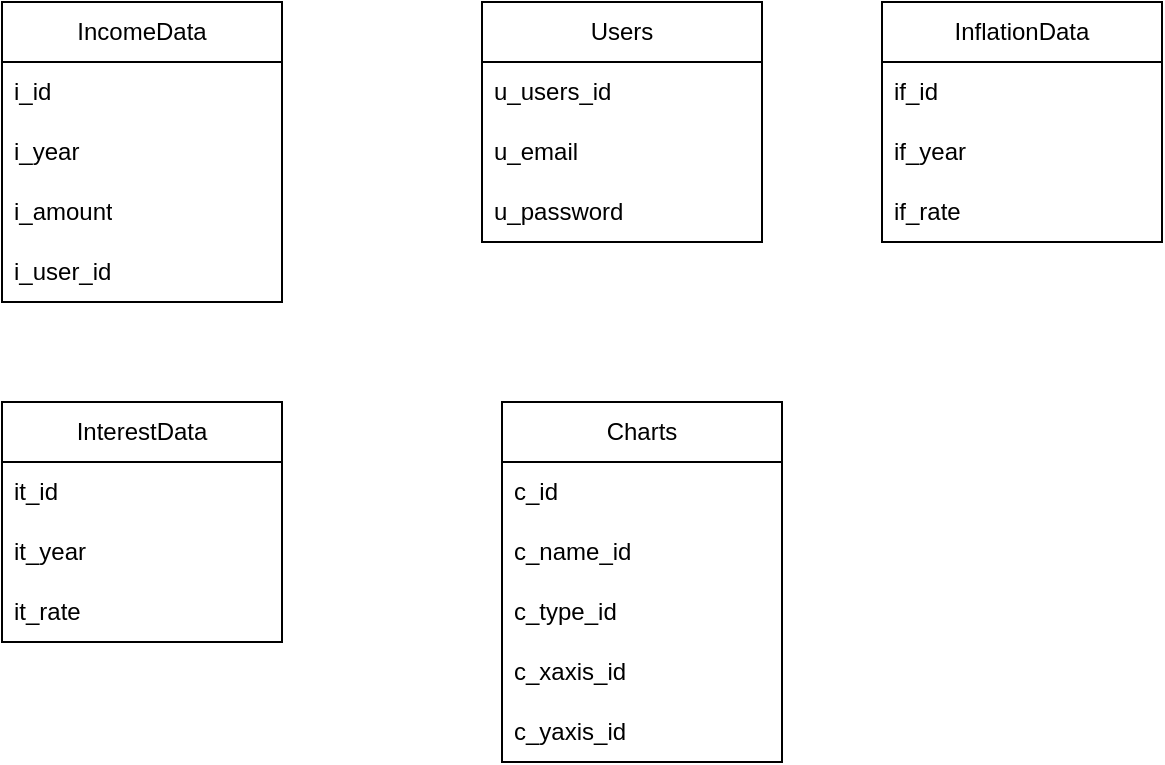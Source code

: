 <mxfile version="22.0.4" type="github">
  <diagram name="Page-1" id="m_QJYwEmpjciaFvyn87b">
    <mxGraphModel dx="1434" dy="790" grid="1" gridSize="10" guides="1" tooltips="1" connect="1" arrows="1" fold="1" page="1" pageScale="1" pageWidth="850" pageHeight="1100" math="0" shadow="0">
      <root>
        <mxCell id="0" />
        <mxCell id="1" parent="0" />
        <mxCell id="MnOWo67edYaQ9okEDMTv-19" value="IncomeData" style="swimlane;fontStyle=0;childLayout=stackLayout;horizontal=1;startSize=30;horizontalStack=0;resizeParent=1;resizeParentMax=0;resizeLast=0;collapsible=1;marginBottom=0;whiteSpace=wrap;html=1;" vertex="1" parent="1">
          <mxGeometry x="80" y="120" width="140" height="150" as="geometry" />
        </mxCell>
        <mxCell id="MnOWo67edYaQ9okEDMTv-23" value="i_id" style="text;strokeColor=none;fillColor=none;align=left;verticalAlign=middle;spacingLeft=4;spacingRight=4;overflow=hidden;points=[[0,0.5],[1,0.5]];portConstraint=eastwest;rotatable=0;whiteSpace=wrap;html=1;" vertex="1" parent="MnOWo67edYaQ9okEDMTv-19">
          <mxGeometry y="30" width="140" height="30" as="geometry" />
        </mxCell>
        <mxCell id="MnOWo67edYaQ9okEDMTv-20" value="i_year" style="text;strokeColor=none;fillColor=none;align=left;verticalAlign=middle;spacingLeft=4;spacingRight=4;overflow=hidden;points=[[0,0.5],[1,0.5]];portConstraint=eastwest;rotatable=0;whiteSpace=wrap;html=1;" vertex="1" parent="MnOWo67edYaQ9okEDMTv-19">
          <mxGeometry y="60" width="140" height="30" as="geometry" />
        </mxCell>
        <mxCell id="MnOWo67edYaQ9okEDMTv-21" value="i_amount" style="text;strokeColor=none;fillColor=none;align=left;verticalAlign=middle;spacingLeft=4;spacingRight=4;overflow=hidden;points=[[0,0.5],[1,0.5]];portConstraint=eastwest;rotatable=0;whiteSpace=wrap;html=1;" vertex="1" parent="MnOWo67edYaQ9okEDMTv-19">
          <mxGeometry y="90" width="140" height="30" as="geometry" />
        </mxCell>
        <mxCell id="MnOWo67edYaQ9okEDMTv-50" value="i_user_id" style="text;strokeColor=none;fillColor=none;align=left;verticalAlign=middle;spacingLeft=4;spacingRight=4;overflow=hidden;points=[[0,0.5],[1,0.5]];portConstraint=eastwest;rotatable=0;whiteSpace=wrap;html=1;" vertex="1" parent="MnOWo67edYaQ9okEDMTv-19">
          <mxGeometry y="120" width="140" height="30" as="geometry" />
        </mxCell>
        <mxCell id="MnOWo67edYaQ9okEDMTv-24" value="Users" style="swimlane;fontStyle=0;childLayout=stackLayout;horizontal=1;startSize=30;horizontalStack=0;resizeParent=1;resizeParentMax=0;resizeLast=0;collapsible=1;marginBottom=0;whiteSpace=wrap;html=1;" vertex="1" parent="1">
          <mxGeometry x="320" y="120" width="140" height="120" as="geometry" />
        </mxCell>
        <mxCell id="MnOWo67edYaQ9okEDMTv-25" value="u_users_id" style="text;strokeColor=none;fillColor=none;align=left;verticalAlign=middle;spacingLeft=4;spacingRight=4;overflow=hidden;points=[[0,0.5],[1,0.5]];portConstraint=eastwest;rotatable=0;whiteSpace=wrap;html=1;" vertex="1" parent="MnOWo67edYaQ9okEDMTv-24">
          <mxGeometry y="30" width="140" height="30" as="geometry" />
        </mxCell>
        <mxCell id="MnOWo67edYaQ9okEDMTv-26" value="u_email" style="text;strokeColor=none;fillColor=none;align=left;verticalAlign=middle;spacingLeft=4;spacingRight=4;overflow=hidden;points=[[0,0.5],[1,0.5]];portConstraint=eastwest;rotatable=0;whiteSpace=wrap;html=1;" vertex="1" parent="MnOWo67edYaQ9okEDMTv-24">
          <mxGeometry y="60" width="140" height="30" as="geometry" />
        </mxCell>
        <mxCell id="MnOWo67edYaQ9okEDMTv-27" value="u_password" style="text;strokeColor=none;fillColor=none;align=left;verticalAlign=middle;spacingLeft=4;spacingRight=4;overflow=hidden;points=[[0,0.5],[1,0.5]];portConstraint=eastwest;rotatable=0;whiteSpace=wrap;html=1;" vertex="1" parent="MnOWo67edYaQ9okEDMTv-24">
          <mxGeometry y="90" width="140" height="30" as="geometry" />
        </mxCell>
        <mxCell id="MnOWo67edYaQ9okEDMTv-28" value="InflationData" style="swimlane;fontStyle=0;childLayout=stackLayout;horizontal=1;startSize=30;horizontalStack=0;resizeParent=1;resizeParentMax=0;resizeLast=0;collapsible=1;marginBottom=0;whiteSpace=wrap;html=1;" vertex="1" parent="1">
          <mxGeometry x="520" y="120" width="140" height="120" as="geometry" />
        </mxCell>
        <mxCell id="MnOWo67edYaQ9okEDMTv-29" value="if_id" style="text;strokeColor=none;fillColor=none;align=left;verticalAlign=middle;spacingLeft=4;spacingRight=4;overflow=hidden;points=[[0,0.5],[1,0.5]];portConstraint=eastwest;rotatable=0;whiteSpace=wrap;html=1;" vertex="1" parent="MnOWo67edYaQ9okEDMTv-28">
          <mxGeometry y="30" width="140" height="30" as="geometry" />
        </mxCell>
        <mxCell id="MnOWo67edYaQ9okEDMTv-30" value="if_year" style="text;strokeColor=none;fillColor=none;align=left;verticalAlign=middle;spacingLeft=4;spacingRight=4;overflow=hidden;points=[[0,0.5],[1,0.5]];portConstraint=eastwest;rotatable=0;whiteSpace=wrap;html=1;" vertex="1" parent="MnOWo67edYaQ9okEDMTv-28">
          <mxGeometry y="60" width="140" height="30" as="geometry" />
        </mxCell>
        <mxCell id="MnOWo67edYaQ9okEDMTv-31" value="if_rate" style="text;strokeColor=none;fillColor=none;align=left;verticalAlign=middle;spacingLeft=4;spacingRight=4;overflow=hidden;points=[[0,0.5],[1,0.5]];portConstraint=eastwest;rotatable=0;whiteSpace=wrap;html=1;" vertex="1" parent="MnOWo67edYaQ9okEDMTv-28">
          <mxGeometry y="90" width="140" height="30" as="geometry" />
        </mxCell>
        <mxCell id="MnOWo67edYaQ9okEDMTv-33" value="InterestData" style="swimlane;fontStyle=0;childLayout=stackLayout;horizontal=1;startSize=30;horizontalStack=0;resizeParent=1;resizeParentMax=0;resizeLast=0;collapsible=1;marginBottom=0;whiteSpace=wrap;html=1;" vertex="1" parent="1">
          <mxGeometry x="80" y="320" width="140" height="120" as="geometry" />
        </mxCell>
        <mxCell id="MnOWo67edYaQ9okEDMTv-34" value="it_id" style="text;strokeColor=none;fillColor=none;align=left;verticalAlign=middle;spacingLeft=4;spacingRight=4;overflow=hidden;points=[[0,0.5],[1,0.5]];portConstraint=eastwest;rotatable=0;whiteSpace=wrap;html=1;" vertex="1" parent="MnOWo67edYaQ9okEDMTv-33">
          <mxGeometry y="30" width="140" height="30" as="geometry" />
        </mxCell>
        <mxCell id="MnOWo67edYaQ9okEDMTv-35" value="it_year" style="text;strokeColor=none;fillColor=none;align=left;verticalAlign=middle;spacingLeft=4;spacingRight=4;overflow=hidden;points=[[0,0.5],[1,0.5]];portConstraint=eastwest;rotatable=0;whiteSpace=wrap;html=1;" vertex="1" parent="MnOWo67edYaQ9okEDMTv-33">
          <mxGeometry y="60" width="140" height="30" as="geometry" />
        </mxCell>
        <mxCell id="MnOWo67edYaQ9okEDMTv-36" value="it_rate" style="text;strokeColor=none;fillColor=none;align=left;verticalAlign=middle;spacingLeft=4;spacingRight=4;overflow=hidden;points=[[0,0.5],[1,0.5]];portConstraint=eastwest;rotatable=0;whiteSpace=wrap;html=1;" vertex="1" parent="MnOWo67edYaQ9okEDMTv-33">
          <mxGeometry y="90" width="140" height="30" as="geometry" />
        </mxCell>
        <mxCell id="MnOWo67edYaQ9okEDMTv-51" value="Charts" style="swimlane;fontStyle=0;childLayout=stackLayout;horizontal=1;startSize=30;horizontalStack=0;resizeParent=1;resizeParentMax=0;resizeLast=0;collapsible=1;marginBottom=0;whiteSpace=wrap;html=1;" vertex="1" parent="1">
          <mxGeometry x="330" y="320" width="140" height="180" as="geometry" />
        </mxCell>
        <mxCell id="MnOWo67edYaQ9okEDMTv-52" value="c_id" style="text;strokeColor=none;fillColor=none;align=left;verticalAlign=middle;spacingLeft=4;spacingRight=4;overflow=hidden;points=[[0,0.5],[1,0.5]];portConstraint=eastwest;rotatable=0;whiteSpace=wrap;html=1;" vertex="1" parent="MnOWo67edYaQ9okEDMTv-51">
          <mxGeometry y="30" width="140" height="30" as="geometry" />
        </mxCell>
        <mxCell id="MnOWo67edYaQ9okEDMTv-53" value="c_name_id" style="text;strokeColor=none;fillColor=none;align=left;verticalAlign=middle;spacingLeft=4;spacingRight=4;overflow=hidden;points=[[0,0.5],[1,0.5]];portConstraint=eastwest;rotatable=0;whiteSpace=wrap;html=1;" vertex="1" parent="MnOWo67edYaQ9okEDMTv-51">
          <mxGeometry y="60" width="140" height="30" as="geometry" />
        </mxCell>
        <mxCell id="MnOWo67edYaQ9okEDMTv-54" value="c_type_id" style="text;strokeColor=none;fillColor=none;align=left;verticalAlign=middle;spacingLeft=4;spacingRight=4;overflow=hidden;points=[[0,0.5],[1,0.5]];portConstraint=eastwest;rotatable=0;whiteSpace=wrap;html=1;" vertex="1" parent="MnOWo67edYaQ9okEDMTv-51">
          <mxGeometry y="90" width="140" height="30" as="geometry" />
        </mxCell>
        <mxCell id="MnOWo67edYaQ9okEDMTv-55" value="c_xaxis_id" style="text;strokeColor=none;fillColor=none;align=left;verticalAlign=middle;spacingLeft=4;spacingRight=4;overflow=hidden;points=[[0,0.5],[1,0.5]];portConstraint=eastwest;rotatable=0;whiteSpace=wrap;html=1;" vertex="1" parent="MnOWo67edYaQ9okEDMTv-51">
          <mxGeometry y="120" width="140" height="30" as="geometry" />
        </mxCell>
        <mxCell id="MnOWo67edYaQ9okEDMTv-56" value="c_yaxis_id" style="text;strokeColor=none;fillColor=none;align=left;verticalAlign=middle;spacingLeft=4;spacingRight=4;overflow=hidden;points=[[0,0.5],[1,0.5]];portConstraint=eastwest;rotatable=0;whiteSpace=wrap;html=1;" vertex="1" parent="MnOWo67edYaQ9okEDMTv-51">
          <mxGeometry y="150" width="140" height="30" as="geometry" />
        </mxCell>
      </root>
    </mxGraphModel>
  </diagram>
</mxfile>
